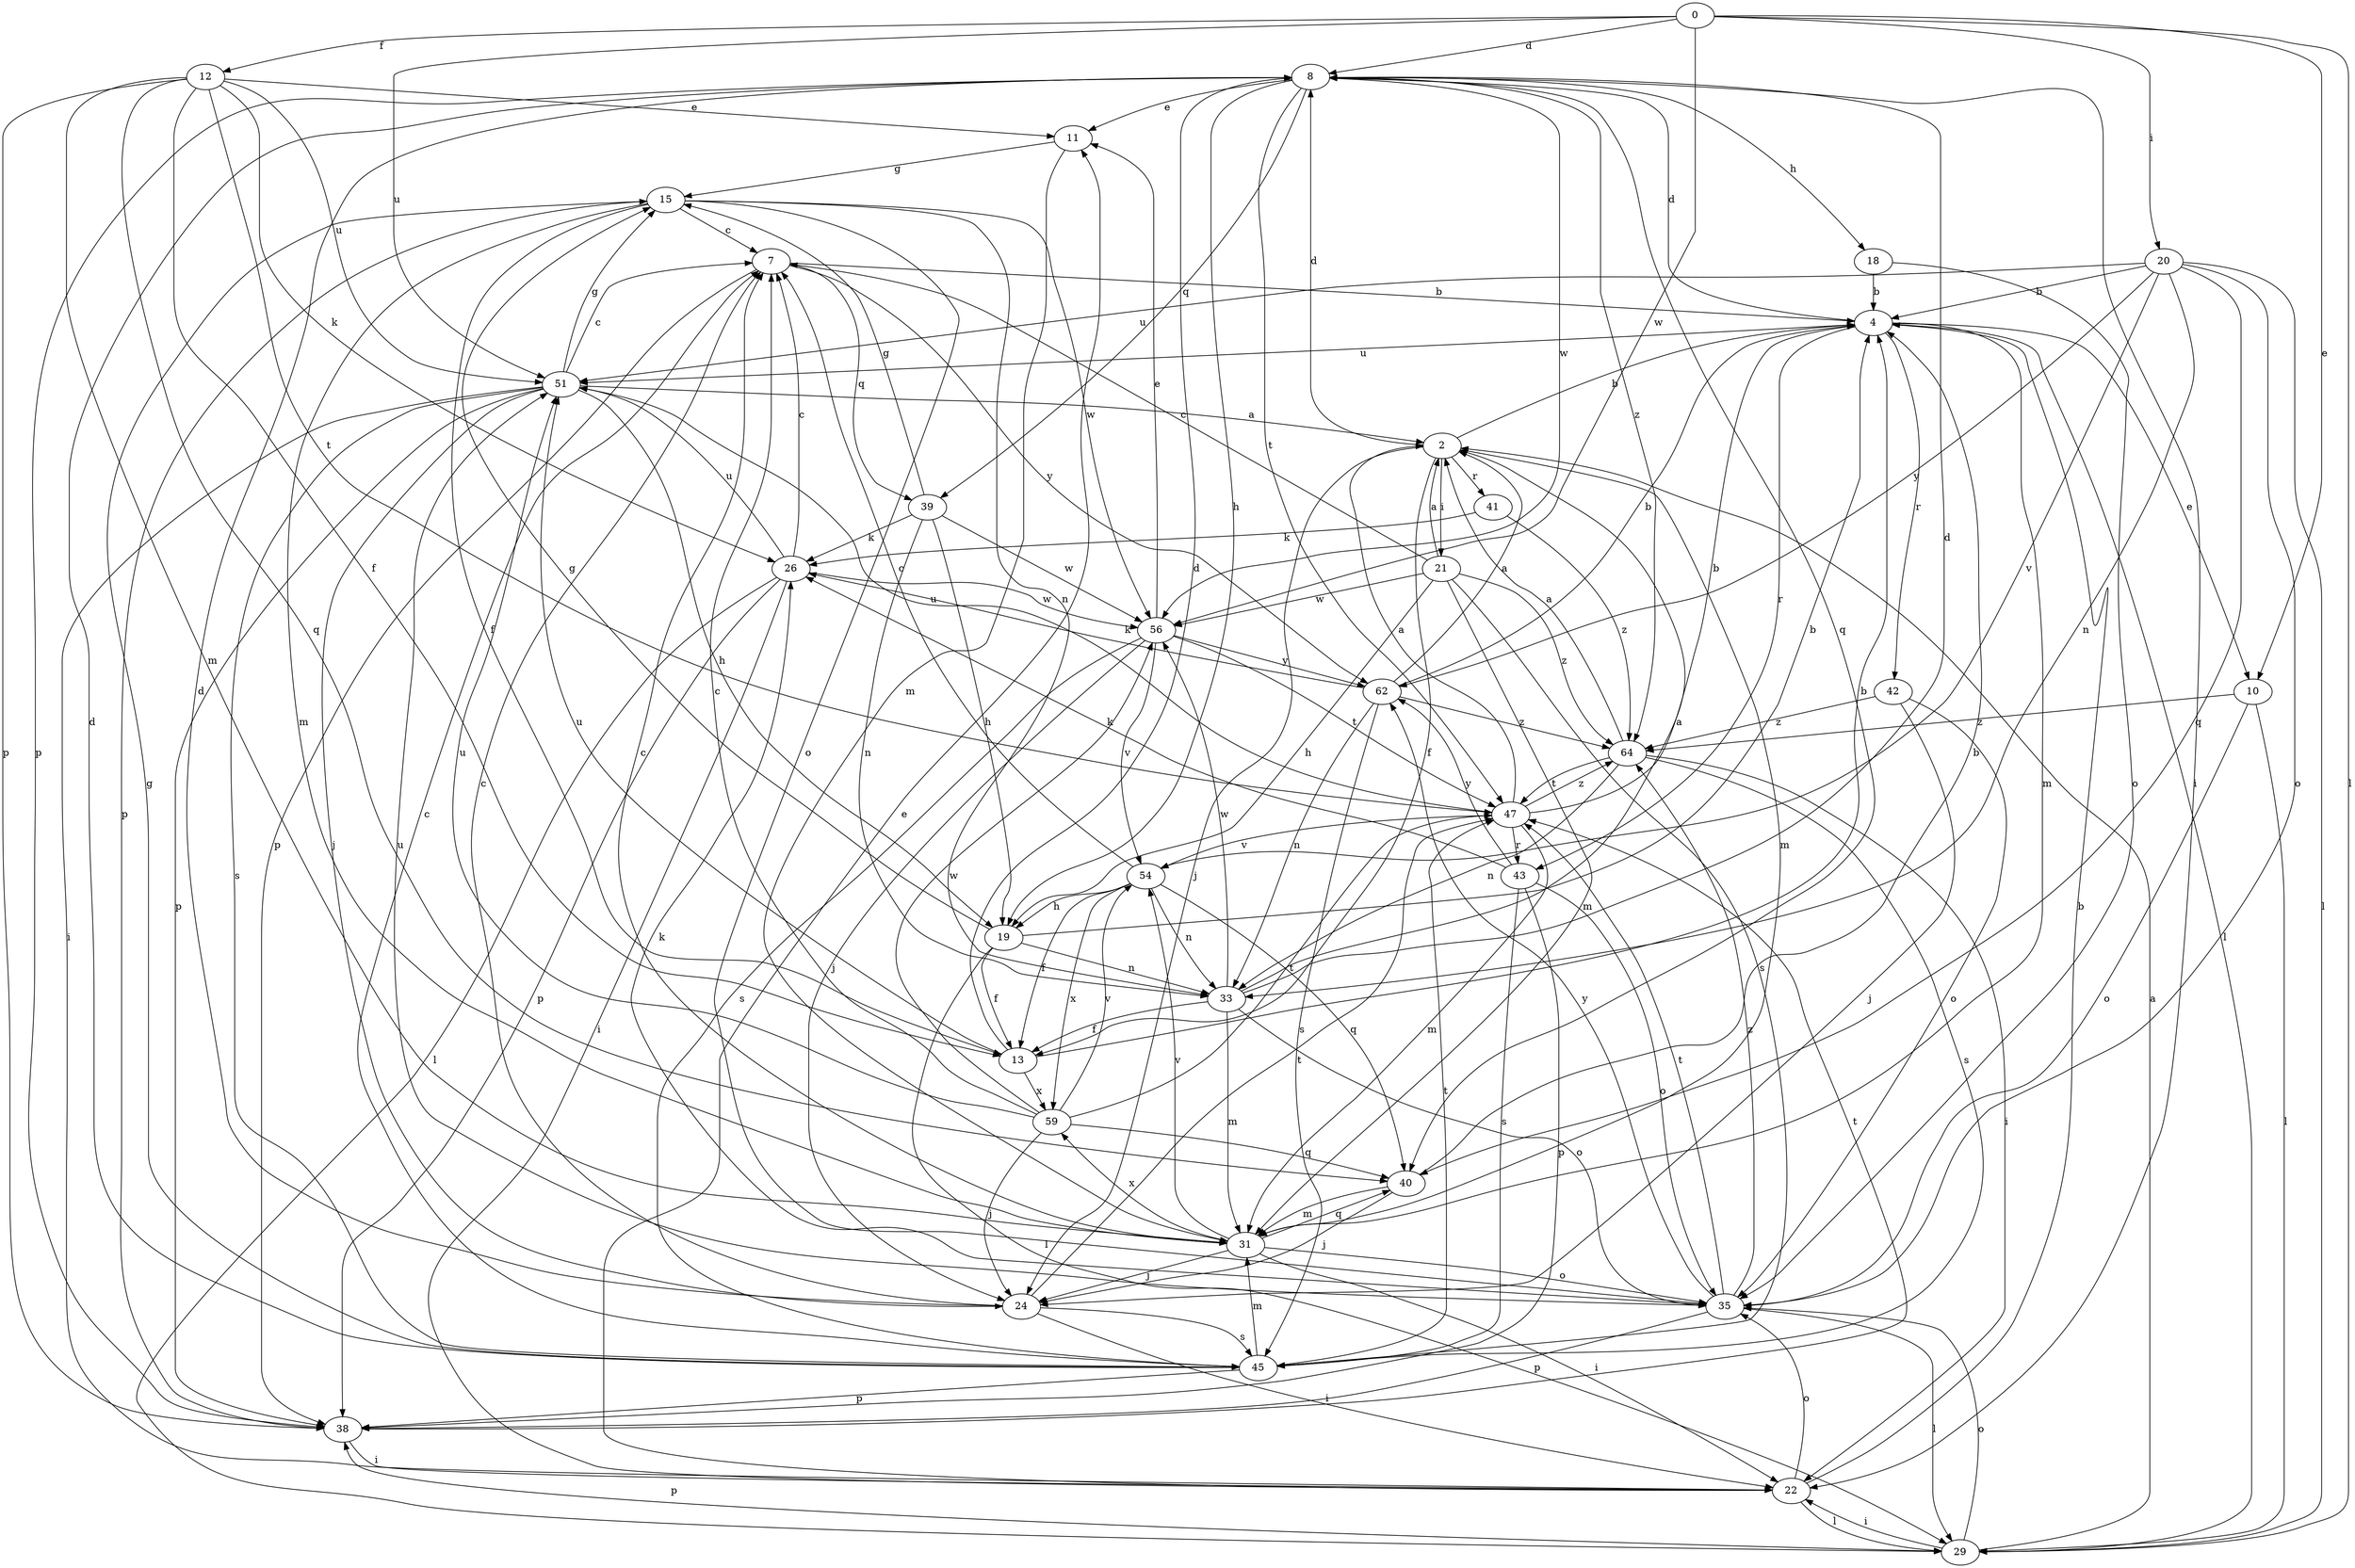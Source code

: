 strict digraph  {
0;
2;
4;
7;
8;
10;
11;
12;
13;
15;
18;
19;
20;
21;
22;
24;
26;
29;
31;
33;
35;
38;
39;
40;
41;
42;
43;
45;
47;
51;
54;
56;
59;
62;
64;
0 -> 8  [label=d];
0 -> 10  [label=e];
0 -> 12  [label=f];
0 -> 20  [label=i];
0 -> 29  [label=l];
0 -> 51  [label=u];
0 -> 56  [label=w];
2 -> 4  [label=b];
2 -> 8  [label=d];
2 -> 13  [label=f];
2 -> 21  [label=i];
2 -> 24  [label=j];
2 -> 31  [label=m];
2 -> 41  [label=r];
4 -> 8  [label=d];
4 -> 10  [label=e];
4 -> 29  [label=l];
4 -> 31  [label=m];
4 -> 42  [label=r];
4 -> 43  [label=r];
4 -> 51  [label=u];
7 -> 4  [label=b];
7 -> 38  [label=p];
7 -> 39  [label=q];
7 -> 62  [label=y];
8 -> 11  [label=e];
8 -> 18  [label=h];
8 -> 19  [label=h];
8 -> 22  [label=i];
8 -> 38  [label=p];
8 -> 39  [label=q];
8 -> 40  [label=q];
8 -> 47  [label=t];
8 -> 56  [label=w];
8 -> 64  [label=z];
10 -> 29  [label=l];
10 -> 35  [label=o];
10 -> 64  [label=z];
11 -> 15  [label=g];
11 -> 31  [label=m];
12 -> 11  [label=e];
12 -> 13  [label=f];
12 -> 26  [label=k];
12 -> 31  [label=m];
12 -> 38  [label=p];
12 -> 40  [label=q];
12 -> 47  [label=t];
12 -> 51  [label=u];
13 -> 4  [label=b];
13 -> 8  [label=d];
13 -> 51  [label=u];
13 -> 59  [label=x];
15 -> 7  [label=c];
15 -> 13  [label=f];
15 -> 31  [label=m];
15 -> 33  [label=n];
15 -> 35  [label=o];
15 -> 38  [label=p];
15 -> 56  [label=w];
18 -> 4  [label=b];
18 -> 35  [label=o];
19 -> 4  [label=b];
19 -> 13  [label=f];
19 -> 15  [label=g];
19 -> 29  [label=l];
19 -> 33  [label=n];
20 -> 4  [label=b];
20 -> 29  [label=l];
20 -> 33  [label=n];
20 -> 35  [label=o];
20 -> 40  [label=q];
20 -> 51  [label=u];
20 -> 54  [label=v];
20 -> 62  [label=y];
21 -> 2  [label=a];
21 -> 7  [label=c];
21 -> 19  [label=h];
21 -> 31  [label=m];
21 -> 45  [label=s];
21 -> 56  [label=w];
21 -> 64  [label=z];
22 -> 4  [label=b];
22 -> 11  [label=e];
22 -> 29  [label=l];
22 -> 35  [label=o];
24 -> 7  [label=c];
24 -> 8  [label=d];
24 -> 22  [label=i];
24 -> 45  [label=s];
24 -> 47  [label=t];
26 -> 7  [label=c];
26 -> 22  [label=i];
26 -> 29  [label=l];
26 -> 38  [label=p];
26 -> 51  [label=u];
26 -> 56  [label=w];
29 -> 2  [label=a];
29 -> 22  [label=i];
29 -> 35  [label=o];
29 -> 38  [label=p];
31 -> 7  [label=c];
31 -> 22  [label=i];
31 -> 24  [label=j];
31 -> 35  [label=o];
31 -> 40  [label=q];
31 -> 54  [label=v];
31 -> 59  [label=x];
33 -> 2  [label=a];
33 -> 8  [label=d];
33 -> 13  [label=f];
33 -> 31  [label=m];
33 -> 35  [label=o];
33 -> 56  [label=w];
35 -> 26  [label=k];
35 -> 29  [label=l];
35 -> 38  [label=p];
35 -> 47  [label=t];
35 -> 51  [label=u];
35 -> 62  [label=y];
35 -> 64  [label=z];
38 -> 22  [label=i];
38 -> 47  [label=t];
39 -> 15  [label=g];
39 -> 19  [label=h];
39 -> 26  [label=k];
39 -> 33  [label=n];
39 -> 56  [label=w];
40 -> 4  [label=b];
40 -> 24  [label=j];
40 -> 31  [label=m];
41 -> 26  [label=k];
41 -> 64  [label=z];
42 -> 24  [label=j];
42 -> 35  [label=o];
42 -> 64  [label=z];
43 -> 26  [label=k];
43 -> 35  [label=o];
43 -> 38  [label=p];
43 -> 45  [label=s];
43 -> 62  [label=y];
45 -> 7  [label=c];
45 -> 8  [label=d];
45 -> 15  [label=g];
45 -> 31  [label=m];
45 -> 38  [label=p];
45 -> 47  [label=t];
47 -> 2  [label=a];
47 -> 4  [label=b];
47 -> 31  [label=m];
47 -> 43  [label=r];
47 -> 51  [label=u];
47 -> 54  [label=v];
47 -> 64  [label=z];
51 -> 2  [label=a];
51 -> 7  [label=c];
51 -> 15  [label=g];
51 -> 19  [label=h];
51 -> 22  [label=i];
51 -> 24  [label=j];
51 -> 38  [label=p];
51 -> 45  [label=s];
54 -> 7  [label=c];
54 -> 13  [label=f];
54 -> 19  [label=h];
54 -> 33  [label=n];
54 -> 40  [label=q];
54 -> 59  [label=x];
56 -> 11  [label=e];
56 -> 24  [label=j];
56 -> 45  [label=s];
56 -> 47  [label=t];
56 -> 54  [label=v];
56 -> 62  [label=y];
59 -> 7  [label=c];
59 -> 24  [label=j];
59 -> 40  [label=q];
59 -> 47  [label=t];
59 -> 51  [label=u];
59 -> 54  [label=v];
59 -> 56  [label=w];
62 -> 2  [label=a];
62 -> 4  [label=b];
62 -> 26  [label=k];
62 -> 33  [label=n];
62 -> 45  [label=s];
62 -> 64  [label=z];
64 -> 2  [label=a];
64 -> 22  [label=i];
64 -> 33  [label=n];
64 -> 45  [label=s];
64 -> 47  [label=t];
}
